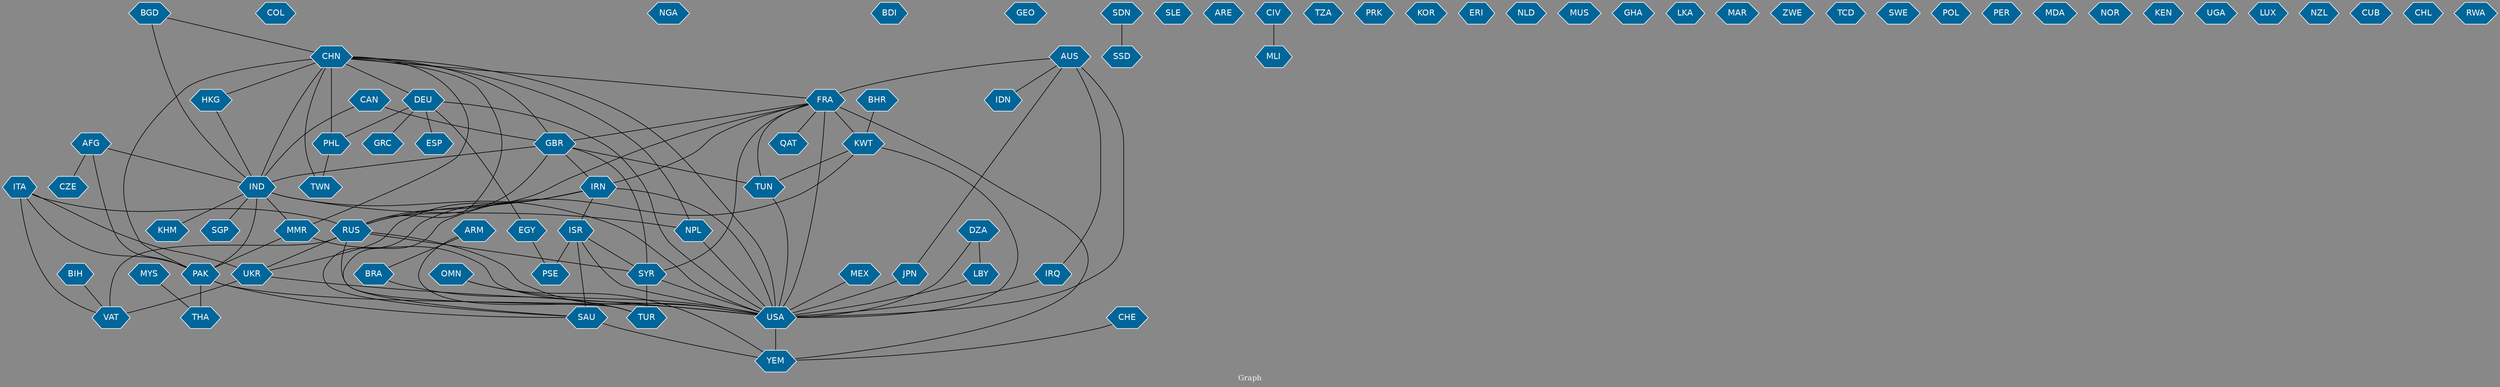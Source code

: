// Countries together in item graph
graph {
	graph [bgcolor="#888888" fontcolor=white fontsize=12 label="Graph" outputorder=edgesfirst overlap=prism]
	node [color=white fillcolor="#006699" fontcolor=white fontname=Helvetica shape=hexagon style=filled]
	edge [arrowhead=open color=black fontcolor=white fontname=Courier fontsize=12]
		DEU [label=DEU]
		PAK [label=PAK]
		CHN [label=CHN]
		ISR [label=ISR]
		FRA [label=FRA]
		IND [label=IND]
		IRQ [label=IRQ]
		USA [label=USA]
		KWT [label=KWT]
		TUN [label=TUN]
		AFG [label=AFG]
		RUS [label=RUS]
		ITA [label=ITA]
		NPL [label=NPL]
		SAU [label=SAU]
		IRN [label=IRN]
		BGD [label=BGD]
		YEM [label=YEM]
		COL [label=COL]
		GRC [label=GRC]
		EGY [label=EGY]
		UKR [label=UKR]
		VAT [label=VAT]
		NGA [label=NGA]
		BDI [label=BDI]
		GEO [label=GEO]
		THA [label=THA]
		SYR [label=SYR]
		MYS [label=MYS]
		SDN [label=SDN]
		PSE [label=PSE]
		IDN [label=IDN]
		AUS [label=AUS]
		GBR [label=GBR]
		SLE [label=SLE]
		TWN [label=TWN]
		MEX [label=MEX]
		JPN [label=JPN]
		TUR [label=TUR]
		CAN [label=CAN]
		ESP [label=ESP]
		MMR [label=MMR]
		ARE [label=ARE]
		LBY [label=LBY]
		MLI [label=MLI]
		CIV [label=CIV]
		TZA [label=TZA]
		PRK [label=PRK]
		KOR [label=KOR]
		ERI [label=ERI]
		NLD [label=NLD]
		MUS [label=MUS]
		HKG [label=HKG]
		GHA [label=GHA]
		QAT [label=QAT]
		CZE [label=CZE]
		CHE [label=CHE]
		LKA [label=LKA]
		MAR [label=MAR]
		PHL [label=PHL]
		ZWE [label=ZWE]
		BIH [label=BIH]
		BHR [label=BHR]
		OMN [label=OMN]
		TCD [label=TCD]
		SSD [label=SSD]
		DZA [label=DZA]
		SWE [label=SWE]
		POL [label=POL]
		PER [label=PER]
		MDA [label=MDA]
		NOR [label=NOR]
		KHM [label=KHM]
		KEN [label=KEN]
		SGP [label=SGP]
		UGA [label=UGA]
		LUX [label=LUX]
		NZL [label=NZL]
		ARM [label=ARM]
		BRA [label=BRA]
		CUB [label=CUB]
		CHL [label=CHL]
		RWA [label=RWA]
			GBR -- IRN [weight=1]
			SYR -- TUR [weight=7]
			CHN -- NPL [weight=1]
			FRA -- IRN [weight=1]
			CIV -- MLI [weight=1]
			SAU -- YEM [weight=5]
			RUS -- TUR [weight=1]
			CAN -- GBR [weight=2]
			GBR -- TUN [weight=2]
			KWT -- TUN [weight=8]
			ISR -- PSE [weight=5]
			ARM -- TUR [weight=1]
			CAN -- IND [weight=2]
			PAK -- THA [weight=2]
			KWT -- USA [weight=1]
			IND -- PAK [weight=10]
			IRN -- UKR [weight=1]
			USA -- YEM [weight=4]
			AFG -- CZE [weight=1]
			CHN -- DEU [weight=1]
			AUS -- JPN [weight=1]
			IRN -- ISR [weight=1]
			LBY -- USA [weight=2]
			FRA -- YEM [weight=2]
			SDN -- SSD [weight=1]
			ITA -- PAK [weight=1]
			ITA -- UKR [weight=1]
			DEU -- ESP [weight=1]
			HKG -- IND [weight=1]
			MYS -- THA [weight=1]
			JPN -- USA [weight=4]
			BGD -- CHN [weight=2]
			CHN -- USA [weight=7]
			AUS -- USA [weight=2]
			EGY -- PSE [weight=2]
			CHN -- GBR [weight=3]
			BRA -- TUR [weight=1]
			RUS -- SYR [weight=1]
			MMR -- PAK [weight=1]
			IND -- USA [weight=10]
			CHN -- IND [weight=15]
			OMN -- USA [weight=1]
			CHN -- TWN [weight=1]
			AUS -- IRQ [weight=1]
			CHN -- RUS [weight=3]
			IND -- SGP [weight=2]
			DEU -- EGY [weight=1]
			GBR -- IND [weight=7]
			CHE -- YEM [weight=2]
			UKR -- USA [weight=1]
			BGD -- IND [weight=3]
			CHN -- FRA [weight=1]
			ISR -- USA [weight=2]
			DEU -- GRC [weight=2]
			KWT -- SAU [weight=2]
			GBR -- RUS [weight=2]
			PHL -- TWN [weight=1]
			AUS -- IDN [weight=1]
			TUN -- USA [weight=1]
			IND -- KHM [weight=1]
			IRN -- RUS [weight=1]
			FRA -- USA [weight=7]
			ITA -- RUS [weight=3]
			FRA -- KWT [weight=6]
			FRA -- GBR [weight=1]
			PAK -- USA [weight=3]
			ISR -- SAU [weight=1]
			CHN -- MMR [weight=5]
			AFG -- IND [weight=3]
			DZA -- LBY [weight=2]
			FRA -- SYR [weight=1]
			MEX -- USA [weight=1]
			CHN -- PHL [weight=3]
			RUS -- UKR [weight=4]
			MMR -- USA [weight=1]
			FRA -- RUS [weight=1]
			IRN -- USA [weight=2]
			IRN -- SAU [weight=1]
			DEU -- PHL [weight=1]
			SYR -- USA [weight=3]
			BHR -- KWT [weight=1]
			ARM -- BRA [weight=1]
			OMN -- YEM [weight=1]
			IND -- MMR [weight=4]
			ISR -- SYR [weight=1]
			IRQ -- USA [weight=8]
			DZA -- USA [weight=1]
			AUS -- FRA [weight=1]
			BIH -- VAT [weight=2]
			RUS -- VAT [weight=2]
			ITA -- VAT [weight=1]
			RUS -- USA [weight=3]
			FRA -- QAT [weight=1]
			DEU -- USA [weight=1]
			PAK -- SAU [weight=2]
			UKR -- VAT [weight=2]
			GBR -- SYR [weight=4]
			CHN -- PAK [weight=3]
			FRA -- TUN [weight=6]
			NPL -- USA [weight=2]
			AFG -- PAK [weight=1]
			IND -- NPL [weight=2]
			CHN -- HKG [weight=1]
}